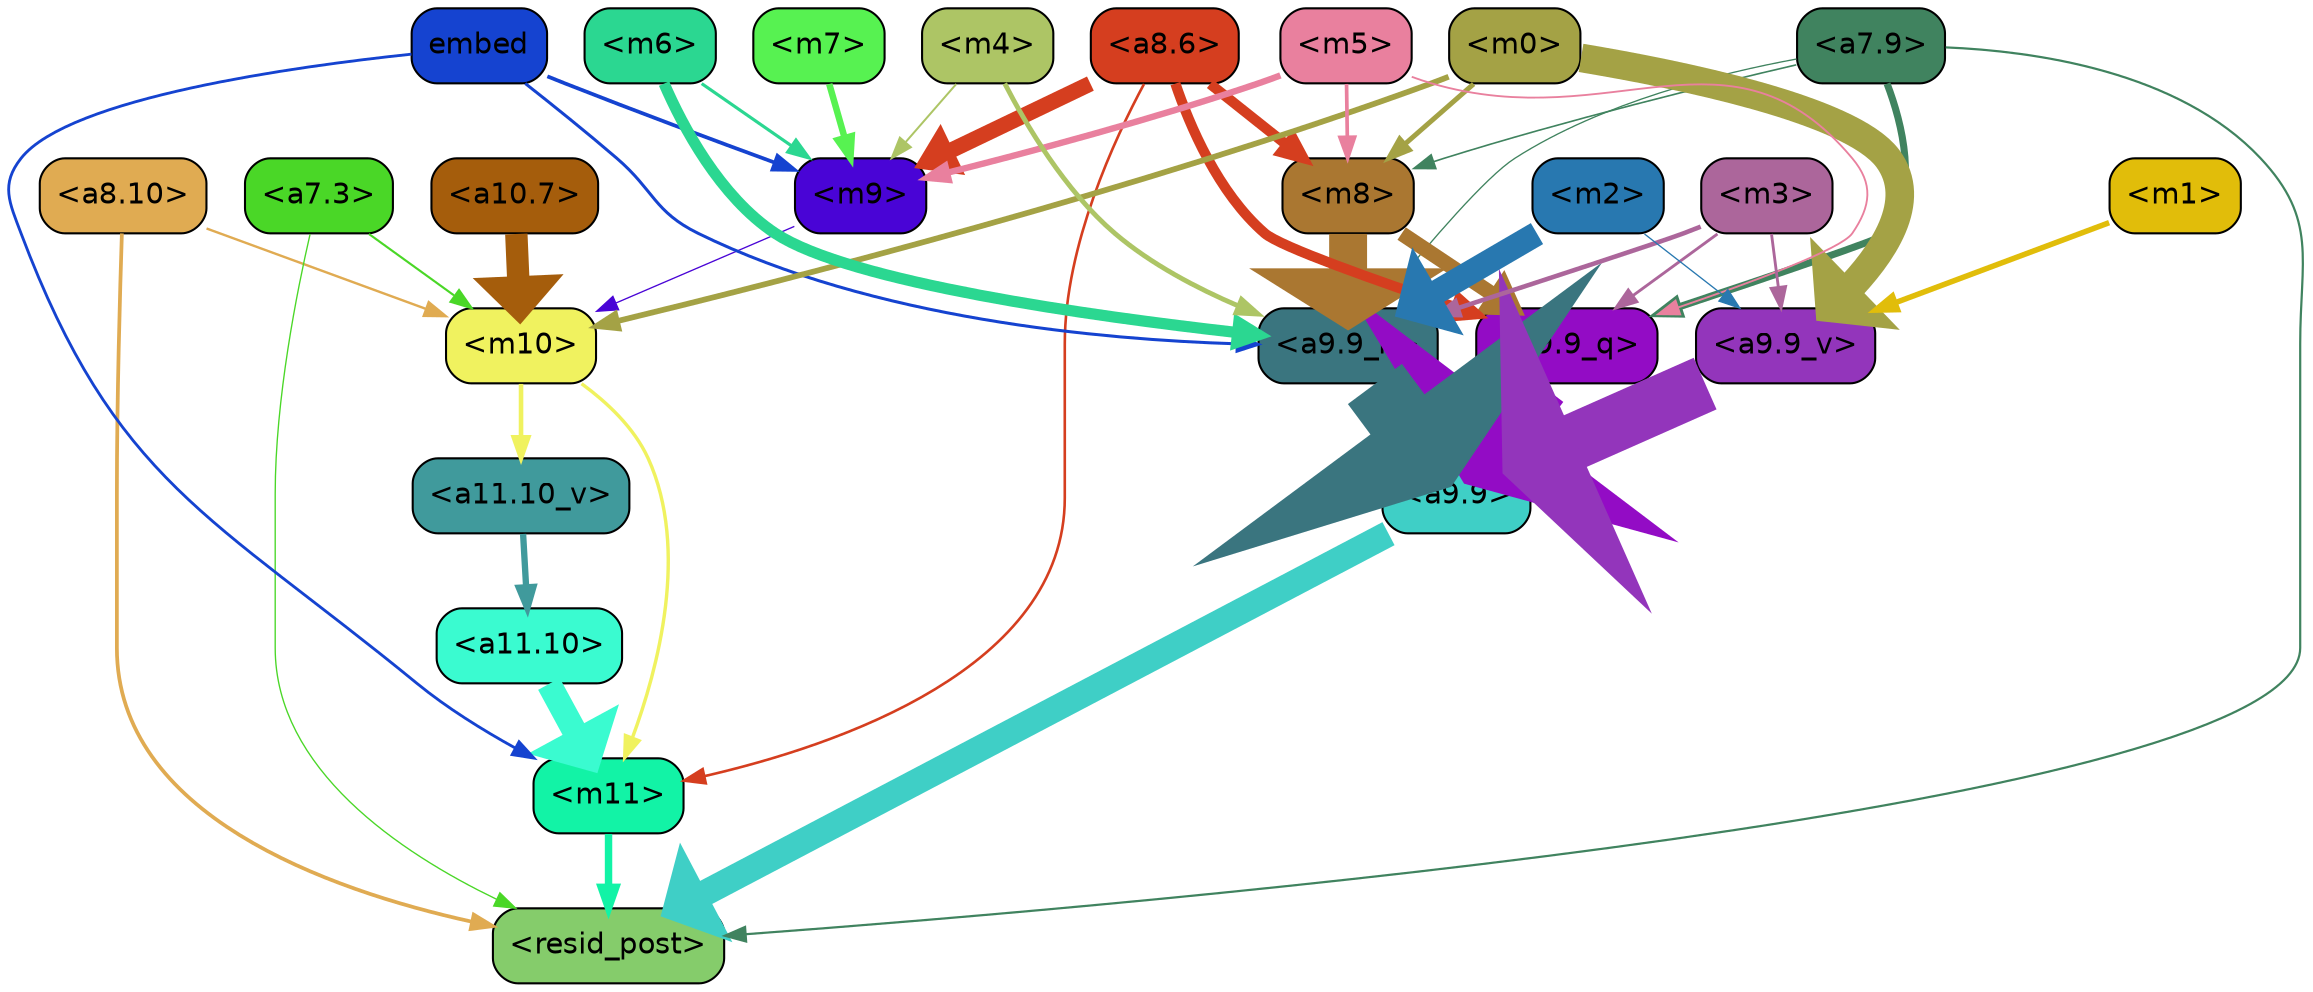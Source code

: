 strict digraph "" {
	graph [bgcolor=transparent,
		layout=dot,
		overlap=false,
		splines=true
	];
	"<m11>"	[color=black,
		fillcolor="#12f3a6",
		fontname=Helvetica,
		shape=box,
		style="filled, rounded"];
	"<resid_post>"	[color=black,
		fillcolor="#85cc6b",
		fontname=Helvetica,
		shape=box,
		style="filled, rounded"];
	"<m11>" -> "<resid_post>"	[color="#12f3a6",
		penwidth=3.564229369163513];
	"<a9.9>"	[color=black,
		fillcolor="#3fcfc6",
		fontname=Helvetica,
		shape=box,
		style="filled, rounded"];
	"<a9.9>" -> "<resid_post>"	[color="#3fcfc6",
		penwidth=12.493714332580566];
	"<a8.10>"	[color=black,
		fillcolor="#e0ab52",
		fontname=Helvetica,
		shape=box,
		style="filled, rounded"];
	"<a8.10>" -> "<resid_post>"	[color="#e0ab52",
		penwidth=1.7969894409179688];
	"<m10>"	[color=black,
		fillcolor="#f0f25f",
		fontname=Helvetica,
		shape=box,
		style="filled, rounded"];
	"<a8.10>" -> "<m10>"	[color="#e0ab52",
		penwidth=1.1516046524047852];
	"<a7.9>"	[color=black,
		fillcolor="#40835f",
		fontname=Helvetica,
		shape=box,
		style="filled, rounded"];
	"<a7.9>" -> "<resid_post>"	[color="#40835f",
		penwidth=1.061915397644043];
	"<a9.9_q>"	[color=black,
		fillcolor="#930cc5",
		fontname=Helvetica,
		shape=box,
		style="filled, rounded"];
	"<a7.9>" -> "<a9.9_q>"	[color="#40835f",
		penwidth=3.4010400772094727];
	"<a9.9_k>"	[color=black,
		fillcolor="#3a757f",
		fontname=Helvetica,
		shape=box,
		style="filled, rounded"];
	"<a7.9>" -> "<a9.9_k>"	[color="#40835f",
		penwidth=0.6359977722167969];
	"<m8>"	[color=black,
		fillcolor="#aa7731",
		fontname=Helvetica,
		shape=box,
		style="filled, rounded"];
	"<a7.9>" -> "<m8>"	[color="#40835f",
		penwidth=0.7847824096679688];
	"<a7.3>"	[color=black,
		fillcolor="#4ad727",
		fontname=Helvetica,
		shape=box,
		style="filled, rounded"];
	"<a7.3>" -> "<resid_post>"	[color="#4ad727",
		penwidth=0.6493911743164062];
	"<a7.3>" -> "<m10>"	[color="#4ad727",
		penwidth=1.0287714004516602];
	"<a11.10>"	[color=black,
		fillcolor="#3afbd0",
		fontname=Helvetica,
		shape=box,
		style="filled, rounded"];
	"<a11.10>" -> "<m11>"	[color="#3afbd0",
		penwidth=11.804504871368408];
	"<m10>" -> "<m11>"	[color="#f0f25f",
		penwidth=1.6351637840270996];
	"<a11.10_v>"	[color=black,
		fillcolor="#409a9c",
		fontname=Helvetica,
		shape=box,
		style="filled, rounded"];
	"<m10>" -> "<a11.10_v>"	[color="#f0f25f",
		penwidth=2.195528030395508];
	"<a8.6>"	[color=black,
		fillcolor="#d53e1f",
		fontname=Helvetica,
		shape=box,
		style="filled, rounded"];
	"<a8.6>" -> "<m11>"	[color="#d53e1f",
		penwidth=1.2564282417297363];
	"<m9>"	[color=black,
		fillcolor="#4904d6",
		fontname=Helvetica,
		shape=box,
		style="filled, rounded"];
	"<a8.6>" -> "<m9>"	[color="#d53e1f",
		penwidth=7.538959503173828];
	"<a8.6>" -> "<a9.9_q>"	[color="#d53e1f",
		penwidth=4.915989875793457];
	"<a8.6>" -> "<m8>"	[color="#d53e1f",
		penwidth=4.953336715698242];
	embed	[color=black,
		fillcolor="#1543d0",
		fontname=Helvetica,
		shape=box,
		style="filled, rounded"];
	embed -> "<m11>"	[color="#1543d0",
		penwidth=1.3679008483886719];
	embed -> "<m9>"	[color="#1543d0",
		penwidth=1.8025074005126953];
	embed -> "<a9.9_k>"	[color="#1543d0",
		penwidth=1.4555702209472656];
	"<a11.10_v>" -> "<a11.10>"	[color="#409a9c",
		penwidth=3.037395477294922];
	"<a10.7>"	[color=black,
		fillcolor="#a55d0c",
		fontname=Helvetica,
		shape=box,
		style="filled, rounded"];
	"<a10.7>" -> "<m10>"	[color="#a55d0c",
		penwidth=10.747549057006836];
	"<m9>" -> "<m10>"	[color="#4904d6",
		penwidth=0.6350235939025879];
	"<m0>"	[color=black,
		fillcolor="#a4a245",
		fontname=Helvetica,
		shape=box,
		style="filled, rounded"];
	"<m0>" -> "<m10>"	[color="#a4a245",
		penwidth=2.7613906860351562];
	"<a9.9_v>"	[color=black,
		fillcolor="#9335bb",
		fontname=Helvetica,
		shape=box,
		style="filled, rounded"];
	"<m0>" -> "<a9.9_v>"	[color="#a4a245",
		penwidth=13.730411529541016];
	"<m0>" -> "<m8>"	[color="#a4a245",
		penwidth=2.381570816040039];
	"<m7>"	[color=black,
		fillcolor="#57f251",
		fontname=Helvetica,
		shape=box,
		style="filled, rounded"];
	"<m7>" -> "<m9>"	[color="#57f251",
		penwidth=3.136892318725586];
	"<m6>"	[color=black,
		fillcolor="#2bd791",
		fontname=Helvetica,
		shape=box,
		style="filled, rounded"];
	"<m6>" -> "<m9>"	[color="#2bd791",
		penwidth=1.5130538940429688];
	"<m6>" -> "<a9.9_k>"	[color="#2bd791",
		penwidth=5.398126602172852];
	"<m5>"	[color=black,
		fillcolor="#e9809e",
		fontname=Helvetica,
		shape=box,
		style="filled, rounded"];
	"<m5>" -> "<m9>"	[color="#e9809e",
		penwidth=3.070161819458008];
	"<m5>" -> "<a9.9_q>"	[color="#e9809e",
		penwidth=0.8938226699829102];
	"<m5>" -> "<m8>"	[color="#e9809e",
		penwidth=1.7677688598632812];
	"<m4>"	[color=black,
		fillcolor="#adc565",
		fontname=Helvetica,
		shape=box,
		style="filled, rounded"];
	"<m4>" -> "<m9>"	[color="#adc565",
		penwidth=0.9546451568603516];
	"<m4>" -> "<a9.9_k>"	[color="#adc565",
		penwidth=2.334225654602051];
	"<a9.9_q>" -> "<a9.9>"	[color="#930cc5",
		penwidth=28.56541872024536];
	"<a9.9_k>" -> "<a9.9>"	[color="#3a757f",
		penwidth=32.31142416596413];
	"<a9.9_v>" -> "<a9.9>"	[color="#9335bb",
		penwidth=27.08489227294922];
	"<m8>" -> "<a9.9_q>"	[color="#aa7731",
		penwidth=7.189451217651367];
	"<m8>" -> "<a9.9_k>"	[color="#aa7731",
		penwidth=18.19952392578125];
	"<m3>"	[color=black,
		fillcolor="#ac669b",
		fontname=Helvetica,
		shape=box,
		style="filled, rounded"];
	"<m3>" -> "<a9.9_q>"	[color="#ac669b",
		penwidth=1.3806190490722656];
	"<m3>" -> "<a9.9_k>"	[color="#ac669b",
		penwidth=2.201329231262207];
	"<m3>" -> "<a9.9_v>"	[color="#ac669b",
		penwidth=1.3742599487304688];
	"<m2>"	[color=black,
		fillcolor="#2878b0",
		fontname=Helvetica,
		shape=box,
		style="filled, rounded"];
	"<m2>" -> "<a9.9_k>"	[color="#2878b0",
		penwidth=11.667590618133545];
	"<m2>" -> "<a9.9_v>"	[color="#2878b0",
		penwidth=0.6356887817382812];
	"<m1>"	[color=black,
		fillcolor="#e1bd0a",
		fontname=Helvetica,
		shape=box,
		style="filled, rounded"];
	"<m1>" -> "<a9.9_v>"	[color="#e1bd0a",
		penwidth=2.656749725341797];
}
